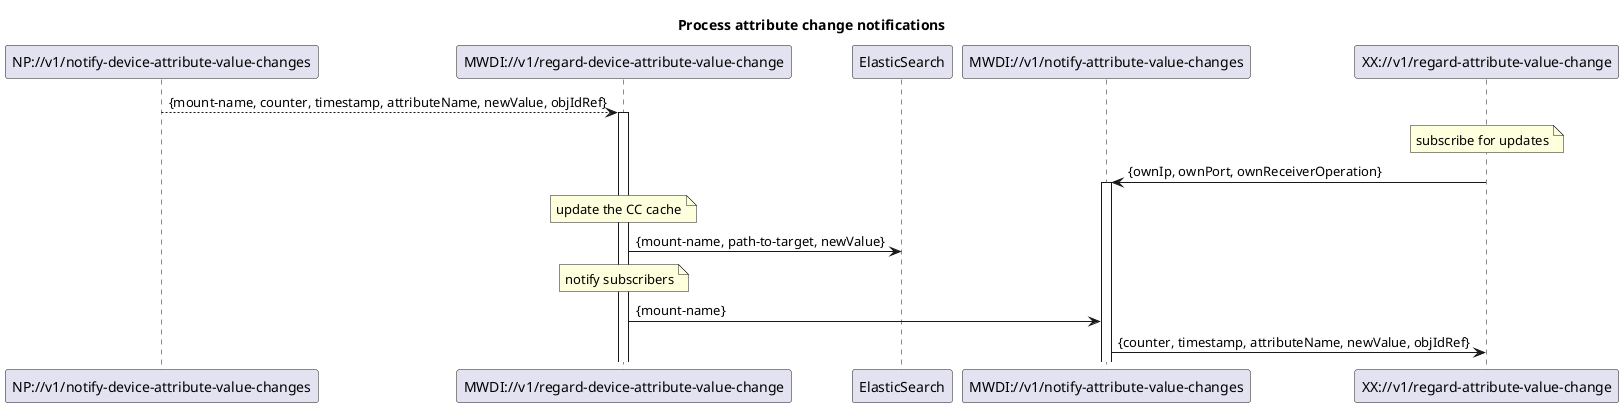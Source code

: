 @startuml
skinparam responseMessageBelowArrow true
skinparam participant {
  StereotypeFontSize 12  
}

title Process attribute change notifications

'participants
participant "NP://v1/notify-device-attribute-value-changes" as npmsg
participant "MWDI://v1/regard-device-attribute-value-change" as mwdi
participant "ElasticSearch" as es
participant "MWDI://v1/notify-attribute-value-changes" as notify
participant "XX://v1/regard-attribute-value-change" as subscriberOp

npmsg --> mwdi: {mount-name, counter, timestamp, attributeName, newValue, objIdRef}
activate mwdi

note over subscriberOp: subscribe for updates
subscriberOp -> notify: {ownIp, ownPort, ownReceiverOperation} 
activate notify

note over mwdi: update the CC cache
mwdi -> es: {mount-name, path-to-target, newValue}


note over mwdi: notify subscribers
mwdi -> notify: {mount-name}
notify -> subscriberOp: {counter, timestamp, attributeName, newValue, objIdRef}


@enduml
